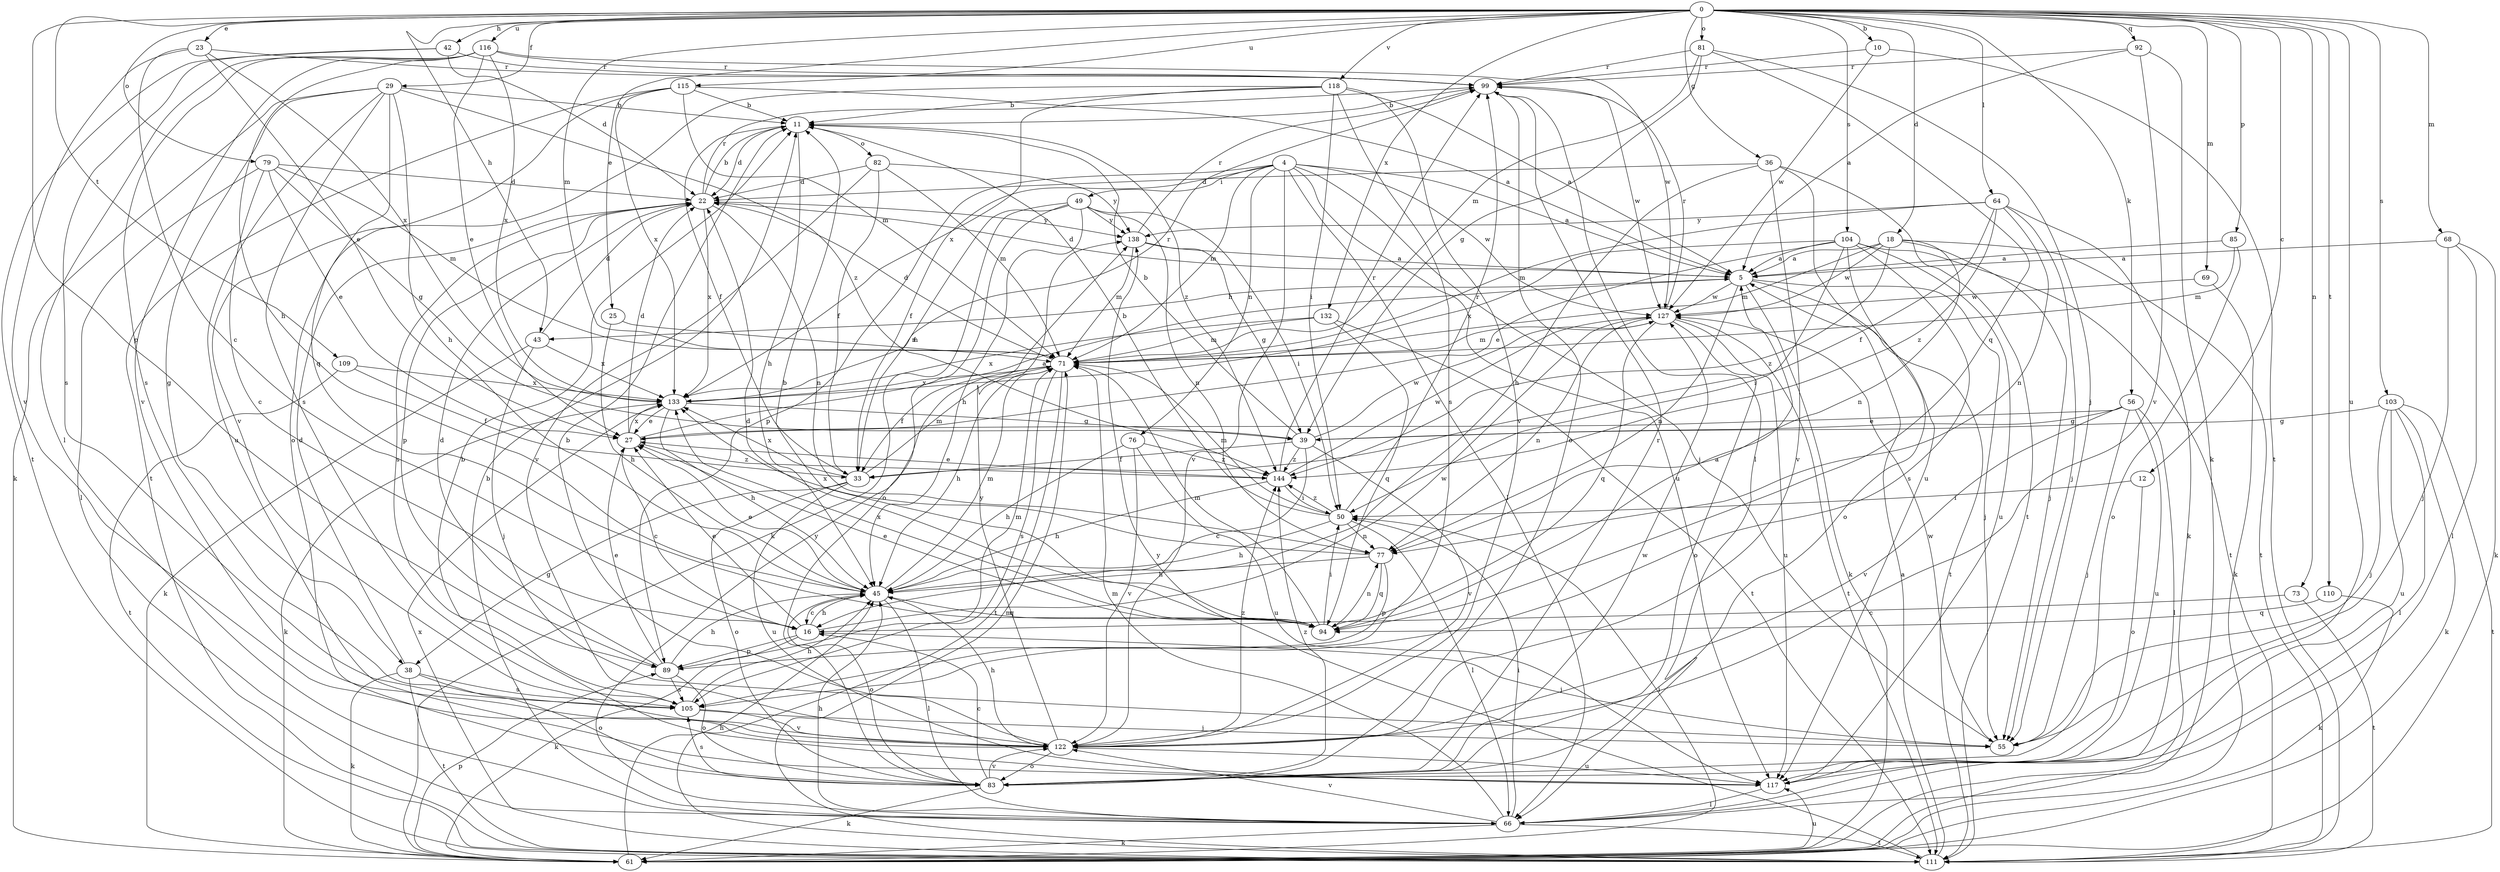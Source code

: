 strict digraph  {
0;
4;
5;
10;
11;
12;
16;
18;
22;
23;
25;
27;
29;
33;
36;
38;
39;
42;
43;
45;
49;
50;
55;
56;
61;
64;
66;
68;
69;
71;
73;
76;
77;
79;
81;
82;
83;
85;
89;
92;
94;
99;
103;
104;
105;
109;
110;
111;
115;
116;
117;
118;
122;
127;
132;
133;
138;
144;
0 -> 10  [label=b];
0 -> 12  [label=c];
0 -> 18  [label=d];
0 -> 23  [label=e];
0 -> 25  [label=e];
0 -> 29  [label=f];
0 -> 36  [label=g];
0 -> 42  [label=h];
0 -> 43  [label=h];
0 -> 56  [label=k];
0 -> 64  [label=l];
0 -> 68  [label=m];
0 -> 69  [label=m];
0 -> 71  [label=m];
0 -> 73  [label=n];
0 -> 79  [label=o];
0 -> 81  [label=o];
0 -> 85  [label=p];
0 -> 89  [label=p];
0 -> 92  [label=q];
0 -> 103  [label=s];
0 -> 104  [label=s];
0 -> 109  [label=t];
0 -> 110  [label=t];
0 -> 115  [label=u];
0 -> 116  [label=u];
0 -> 117  [label=u];
0 -> 118  [label=v];
0 -> 132  [label=x];
4 -> 5  [label=a];
4 -> 33  [label=f];
4 -> 49  [label=i];
4 -> 55  [label=j];
4 -> 66  [label=l];
4 -> 71  [label=m];
4 -> 76  [label=n];
4 -> 89  [label=p];
4 -> 117  [label=u];
4 -> 122  [label=v];
4 -> 127  [label=w];
5 -> 22  [label=d];
5 -> 43  [label=h];
5 -> 55  [label=j];
5 -> 61  [label=k];
5 -> 77  [label=n];
5 -> 111  [label=t];
5 -> 127  [label=w];
10 -> 99  [label=r];
10 -> 111  [label=t];
10 -> 127  [label=w];
11 -> 22  [label=d];
11 -> 33  [label=f];
11 -> 45  [label=h];
11 -> 82  [label=o];
11 -> 144  [label=z];
12 -> 50  [label=i];
12 -> 83  [label=o];
16 -> 27  [label=e];
16 -> 45  [label=h];
16 -> 55  [label=j];
16 -> 61  [label=k];
16 -> 89  [label=p];
16 -> 127  [label=w];
18 -> 5  [label=a];
18 -> 55  [label=j];
18 -> 71  [label=m];
18 -> 77  [label=n];
18 -> 111  [label=t];
18 -> 127  [label=w];
18 -> 144  [label=z];
22 -> 11  [label=b];
22 -> 77  [label=n];
22 -> 89  [label=p];
22 -> 99  [label=r];
22 -> 105  [label=s];
22 -> 133  [label=x];
22 -> 138  [label=y];
23 -> 16  [label=c];
23 -> 27  [label=e];
23 -> 99  [label=r];
23 -> 122  [label=v];
23 -> 133  [label=x];
25 -> 45  [label=h];
25 -> 71  [label=m];
27 -> 5  [label=a];
27 -> 16  [label=c];
27 -> 22  [label=d];
27 -> 133  [label=x];
27 -> 144  [label=z];
29 -> 11  [label=b];
29 -> 38  [label=g];
29 -> 45  [label=h];
29 -> 61  [label=k];
29 -> 94  [label=q];
29 -> 105  [label=s];
29 -> 117  [label=u];
29 -> 144  [label=z];
33 -> 38  [label=g];
33 -> 71  [label=m];
33 -> 83  [label=o];
33 -> 117  [label=u];
33 -> 133  [label=x];
36 -> 22  [label=d];
36 -> 45  [label=h];
36 -> 111  [label=t];
36 -> 117  [label=u];
36 -> 122  [label=v];
38 -> 22  [label=d];
38 -> 61  [label=k];
38 -> 83  [label=o];
38 -> 105  [label=s];
38 -> 111  [label=t];
39 -> 11  [label=b];
39 -> 16  [label=c];
39 -> 33  [label=f];
39 -> 122  [label=v];
39 -> 127  [label=w];
39 -> 144  [label=z];
42 -> 22  [label=d];
42 -> 99  [label=r];
42 -> 105  [label=s];
42 -> 111  [label=t];
43 -> 22  [label=d];
43 -> 55  [label=j];
43 -> 61  [label=k];
43 -> 133  [label=x];
45 -> 16  [label=c];
45 -> 27  [label=e];
45 -> 66  [label=l];
45 -> 71  [label=m];
45 -> 83  [label=o];
45 -> 94  [label=q];
49 -> 33  [label=f];
49 -> 45  [label=h];
49 -> 50  [label=i];
49 -> 61  [label=k];
49 -> 77  [label=n];
49 -> 83  [label=o];
49 -> 138  [label=y];
50 -> 11  [label=b];
50 -> 45  [label=h];
50 -> 66  [label=l];
50 -> 71  [label=m];
50 -> 77  [label=n];
50 -> 99  [label=r];
50 -> 144  [label=z];
55 -> 127  [label=w];
56 -> 27  [label=e];
56 -> 39  [label=g];
56 -> 55  [label=j];
56 -> 66  [label=l];
56 -> 117  [label=u];
56 -> 122  [label=v];
61 -> 45  [label=h];
61 -> 50  [label=i];
61 -> 89  [label=p];
61 -> 117  [label=u];
64 -> 33  [label=f];
64 -> 55  [label=j];
64 -> 61  [label=k];
64 -> 71  [label=m];
64 -> 77  [label=n];
64 -> 138  [label=y];
64 -> 144  [label=z];
66 -> 11  [label=b];
66 -> 45  [label=h];
66 -> 50  [label=i];
66 -> 61  [label=k];
66 -> 71  [label=m];
66 -> 111  [label=t];
66 -> 122  [label=v];
66 -> 138  [label=y];
68 -> 5  [label=a];
68 -> 55  [label=j];
68 -> 61  [label=k];
68 -> 66  [label=l];
69 -> 61  [label=k];
69 -> 127  [label=w];
71 -> 22  [label=d];
71 -> 33  [label=f];
71 -> 45  [label=h];
71 -> 105  [label=s];
71 -> 111  [label=t];
71 -> 133  [label=x];
73 -> 16  [label=c];
73 -> 111  [label=t];
76 -> 45  [label=h];
76 -> 117  [label=u];
76 -> 122  [label=v];
76 -> 144  [label=z];
77 -> 45  [label=h];
77 -> 89  [label=p];
77 -> 94  [label=q];
77 -> 133  [label=x];
79 -> 16  [label=c];
79 -> 22  [label=d];
79 -> 27  [label=e];
79 -> 39  [label=g];
79 -> 66  [label=l];
79 -> 71  [label=m];
81 -> 39  [label=g];
81 -> 55  [label=j];
81 -> 71  [label=m];
81 -> 94  [label=q];
81 -> 99  [label=r];
82 -> 22  [label=d];
82 -> 33  [label=f];
82 -> 71  [label=m];
82 -> 122  [label=v];
82 -> 138  [label=y];
83 -> 16  [label=c];
83 -> 61  [label=k];
83 -> 99  [label=r];
83 -> 105  [label=s];
83 -> 122  [label=v];
83 -> 127  [label=w];
83 -> 144  [label=z];
85 -> 5  [label=a];
85 -> 71  [label=m];
85 -> 83  [label=o];
89 -> 22  [label=d];
89 -> 27  [label=e];
89 -> 45  [label=h];
89 -> 71  [label=m];
89 -> 83  [label=o];
89 -> 105  [label=s];
92 -> 5  [label=a];
92 -> 61  [label=k];
92 -> 99  [label=r];
92 -> 122  [label=v];
94 -> 5  [label=a];
94 -> 11  [label=b];
94 -> 22  [label=d];
94 -> 27  [label=e];
94 -> 50  [label=i];
94 -> 71  [label=m];
94 -> 77  [label=n];
94 -> 133  [label=x];
99 -> 11  [label=b];
99 -> 66  [label=l];
99 -> 83  [label=o];
99 -> 127  [label=w];
103 -> 39  [label=g];
103 -> 55  [label=j];
103 -> 61  [label=k];
103 -> 66  [label=l];
103 -> 111  [label=t];
103 -> 117  [label=u];
104 -> 5  [label=a];
104 -> 27  [label=e];
104 -> 50  [label=i];
104 -> 83  [label=o];
104 -> 105  [label=s];
104 -> 111  [label=t];
104 -> 117  [label=u];
104 -> 133  [label=x];
105 -> 45  [label=h];
105 -> 55  [label=j];
105 -> 122  [label=v];
109 -> 33  [label=f];
109 -> 111  [label=t];
109 -> 133  [label=x];
110 -> 61  [label=k];
110 -> 94  [label=q];
111 -> 5  [label=a];
111 -> 71  [label=m];
111 -> 133  [label=x];
111 -> 138  [label=y];
115 -> 5  [label=a];
115 -> 11  [label=b];
115 -> 71  [label=m];
115 -> 111  [label=t];
115 -> 122  [label=v];
115 -> 133  [label=x];
116 -> 27  [label=e];
116 -> 45  [label=h];
116 -> 66  [label=l];
116 -> 99  [label=r];
116 -> 105  [label=s];
116 -> 122  [label=v];
116 -> 127  [label=w];
116 -> 133  [label=x];
117 -> 11  [label=b];
117 -> 66  [label=l];
118 -> 5  [label=a];
118 -> 11  [label=b];
118 -> 50  [label=i];
118 -> 83  [label=o];
118 -> 105  [label=s];
118 -> 122  [label=v];
118 -> 133  [label=x];
122 -> 11  [label=b];
122 -> 45  [label=h];
122 -> 83  [label=o];
122 -> 117  [label=u];
122 -> 138  [label=y];
122 -> 144  [label=z];
127 -> 71  [label=m];
127 -> 77  [label=n];
127 -> 83  [label=o];
127 -> 94  [label=q];
127 -> 99  [label=r];
127 -> 111  [label=t];
127 -> 117  [label=u];
132 -> 71  [label=m];
132 -> 94  [label=q];
132 -> 111  [label=t];
132 -> 133  [label=x];
133 -> 27  [label=e];
133 -> 39  [label=g];
133 -> 45  [label=h];
133 -> 61  [label=k];
133 -> 99  [label=r];
138 -> 5  [label=a];
138 -> 39  [label=g];
138 -> 71  [label=m];
138 -> 99  [label=r];
144 -> 27  [label=e];
144 -> 45  [label=h];
144 -> 50  [label=i];
144 -> 99  [label=r];
144 -> 127  [label=w];
}
